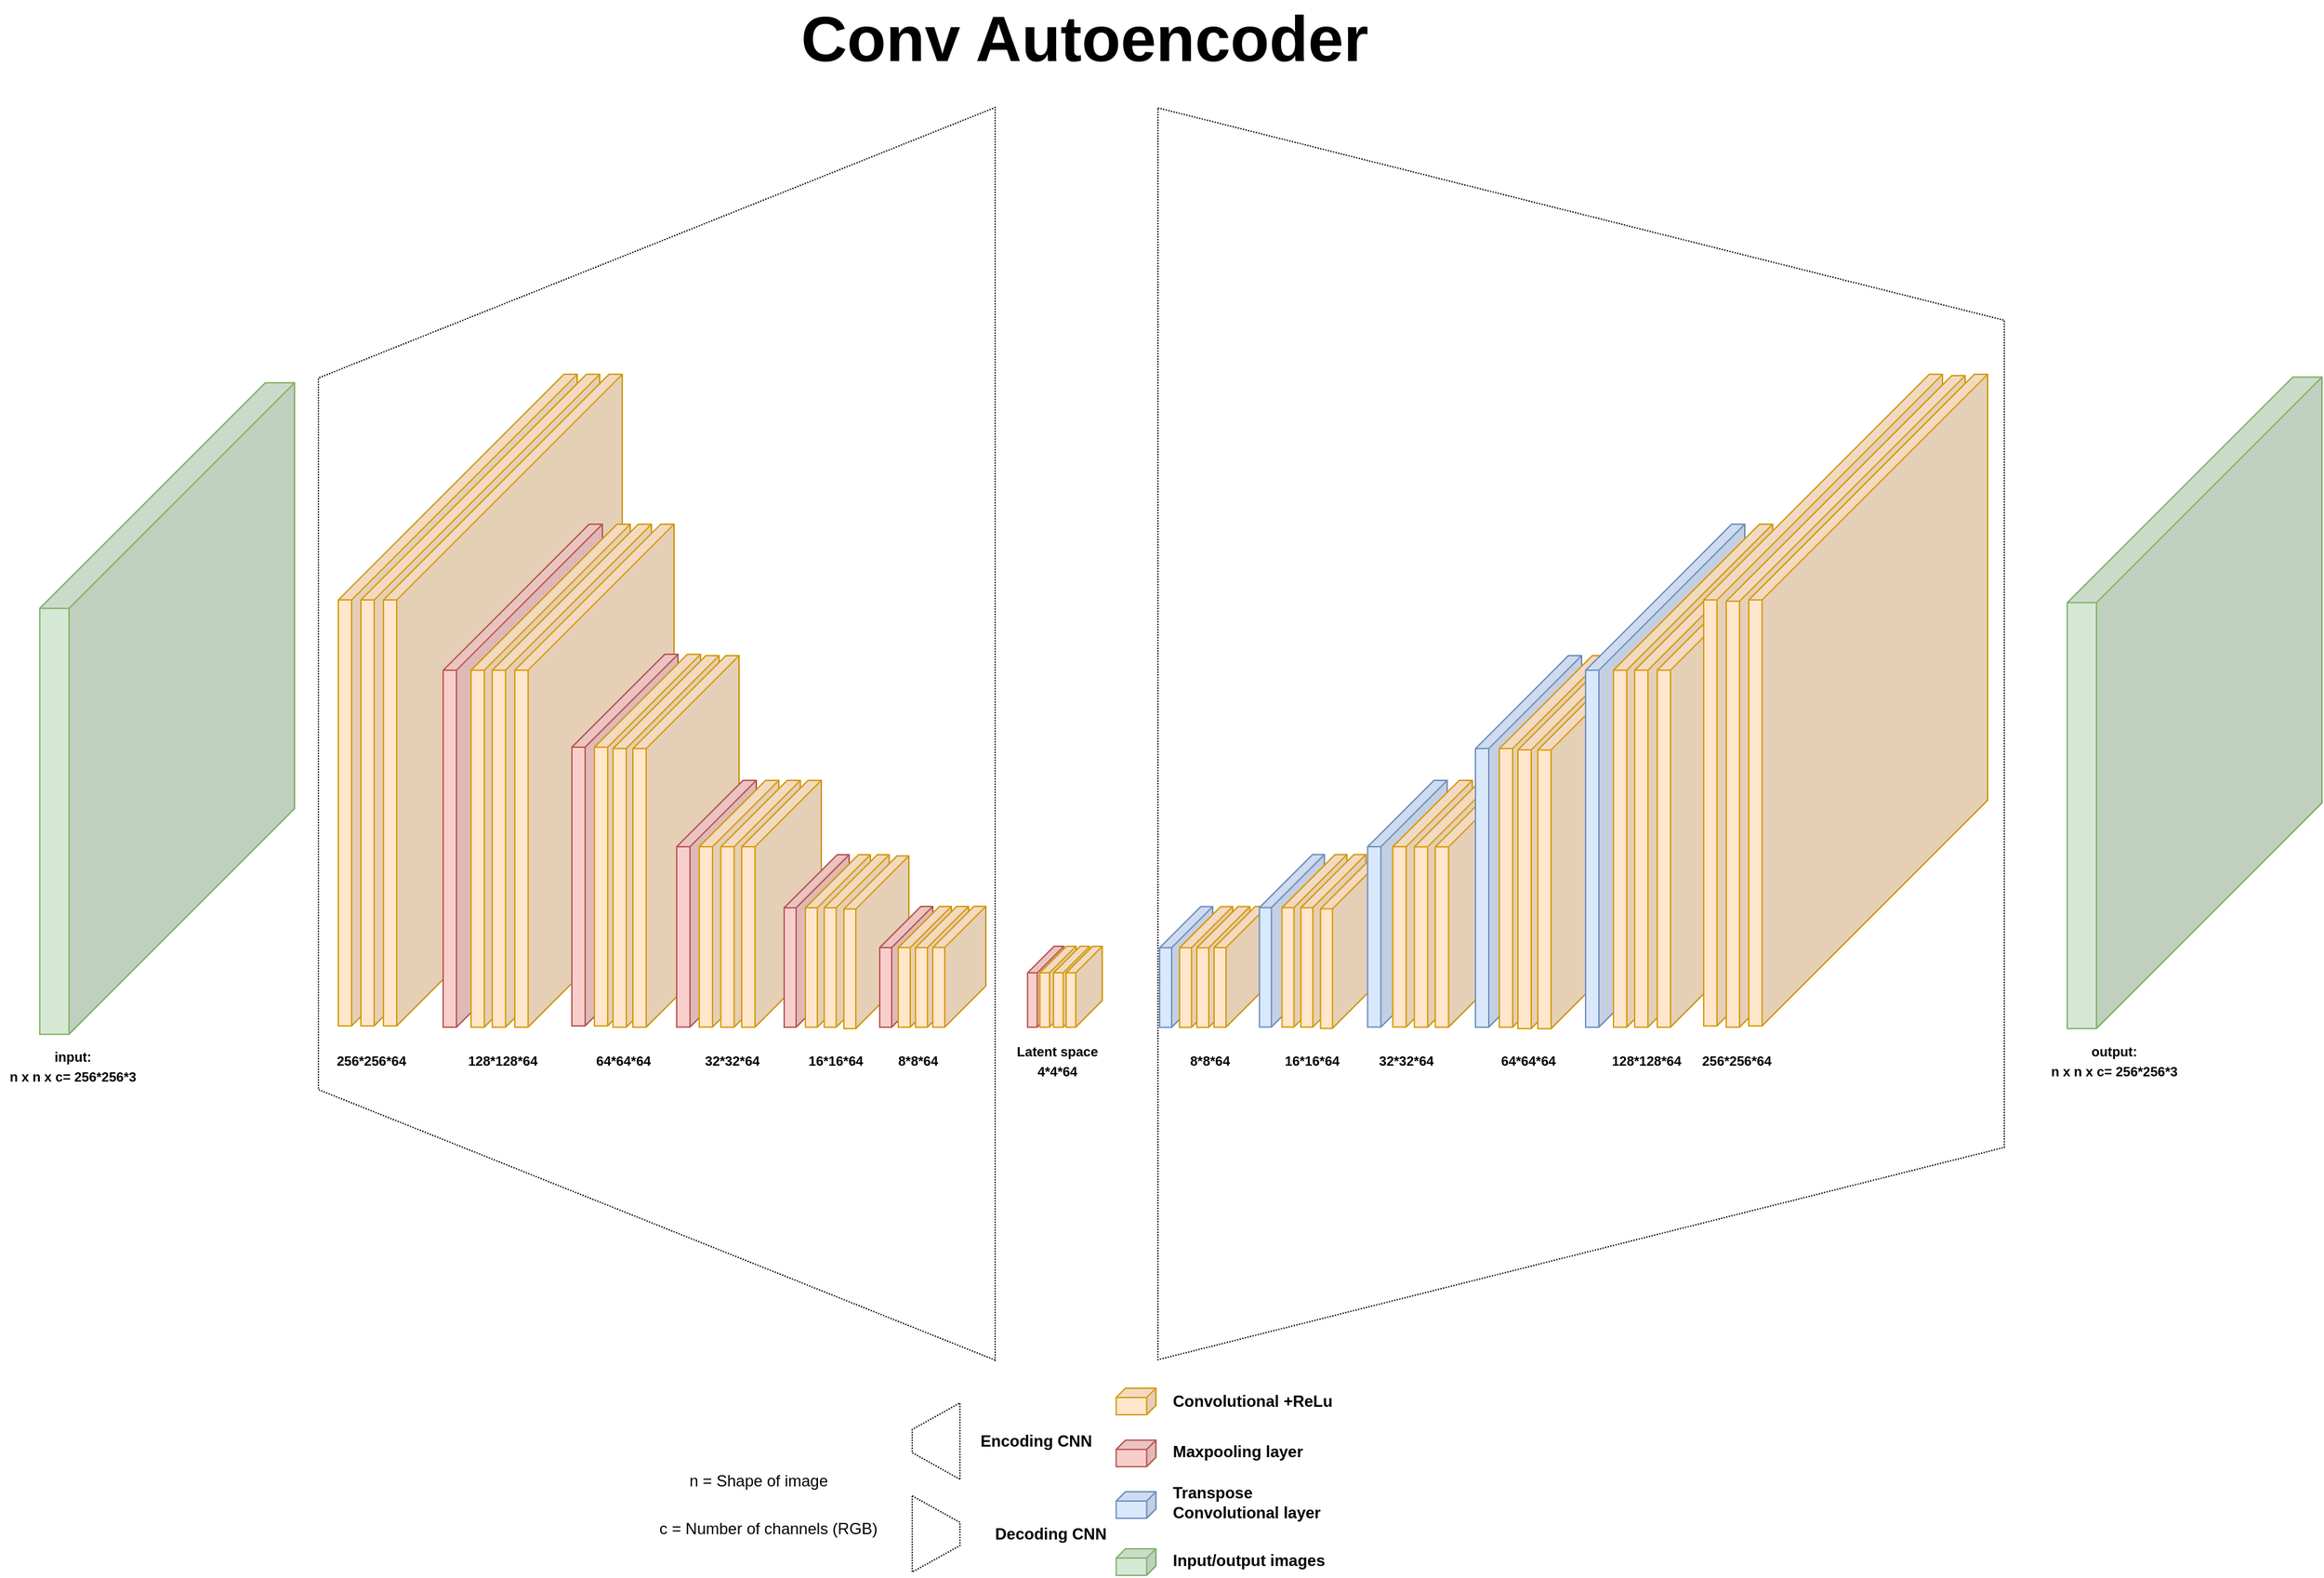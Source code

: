 <mxfile version="16.6.5" type="device"><diagram id="QJjx0-fPxzvcmYibJWj1" name="Page-1"><mxGraphModel dx="4047" dy="1532" grid="1" gridSize="10" guides="1" tooltips="1" connect="1" arrows="1" fold="1" page="1" pageScale="1" pageWidth="827" pageHeight="583" math="0" shadow="0"><root><mxCell id="0"/><mxCell id="1" parent="0"/><mxCell id="IV7AvGuDWVcMQt2hfuZ_-40" value="" style="shape=cube;whiteSpace=wrap;html=1;boundedLbl=1;backgroundOutline=1;darkOpacity=0.05;darkOpacity2=0.1;size=170;direction=east;flipH=1;fillColor=#d5e8d4;strokeColor=#82b366;" vertex="1" parent="1"><mxGeometry x="-330" y="-125.61" width="192" height="490.94" as="geometry"/></mxCell><mxCell id="IV7AvGuDWVcMQt2hfuZ_-39" value="" style="shape=cube;whiteSpace=wrap;html=1;boundedLbl=1;backgroundOutline=1;darkOpacity=0.05;darkOpacity2=0.1;size=170;direction=east;flipH=1;fillColor=#ffe6cc;strokeColor=#d79b00;" vertex="1" parent="1"><mxGeometry x="-105" y="-131.94" width="180" height="490.94" as="geometry"/></mxCell><mxCell id="IV7AvGuDWVcMQt2hfuZ_-38" value="" style="shape=cube;whiteSpace=wrap;html=1;boundedLbl=1;backgroundOutline=1;darkOpacity=0.05;darkOpacity2=0.1;size=170;direction=east;flipH=1;fillColor=#ffe6cc;strokeColor=#d79b00;" vertex="1" parent="1"><mxGeometry x="-88" y="-131.94" width="180" height="490.94" as="geometry"/></mxCell><mxCell id="IV7AvGuDWVcMQt2hfuZ_-37" value="" style="shape=cube;whiteSpace=wrap;html=1;boundedLbl=1;backgroundOutline=1;darkOpacity=0.05;darkOpacity2=0.1;size=170;direction=east;flipH=1;fillColor=#ffe6cc;strokeColor=#d79b00;" vertex="1" parent="1"><mxGeometry x="-71" y="-131.94" width="180" height="490.94" as="geometry"/></mxCell><mxCell id="IV7AvGuDWVcMQt2hfuZ_-35" value="" style="shape=cube;whiteSpace=wrap;html=1;boundedLbl=1;backgroundOutline=1;darkOpacity=0.05;darkOpacity2=0.1;size=110;direction=east;flipH=1;fillColor=#f8cecc;strokeColor=#b85450;" vertex="1" parent="1"><mxGeometry x="-26" y="-18.96" width="120" height="379" as="geometry"/></mxCell><mxCell id="IV7AvGuDWVcMQt2hfuZ_-36" value="" style="shape=cube;whiteSpace=wrap;html=1;boundedLbl=1;backgroundOutline=1;darkOpacity=0.05;darkOpacity2=0.1;size=110;direction=east;flipH=1;fillColor=#ffe6cc;strokeColor=#d79b00;" vertex="1" parent="1"><mxGeometry x="-5" y="-19" width="120" height="379" as="geometry"/></mxCell><mxCell id="IV7AvGuDWVcMQt2hfuZ_-34" value="" style="shape=cube;whiteSpace=wrap;html=1;boundedLbl=1;backgroundOutline=1;darkOpacity=0.05;darkOpacity2=0.1;size=110;direction=east;flipH=1;fillColor=#ffe6cc;strokeColor=#d79b00;" vertex="1" parent="1"><mxGeometry x="11" y="-19" width="120" height="379" as="geometry"/></mxCell><mxCell id="IV7AvGuDWVcMQt2hfuZ_-33" value="" style="shape=cube;whiteSpace=wrap;html=1;boundedLbl=1;backgroundOutline=1;darkOpacity=0.05;darkOpacity2=0.1;size=110;direction=east;flipH=1;fillColor=#ffe6cc;strokeColor=#d79b00;" vertex="1" parent="1"><mxGeometry x="28" y="-19.06" width="120" height="379" as="geometry"/></mxCell><mxCell id="4f-DMQIj-ya-iA7LCkDa-23" value="" style="shape=cube;whiteSpace=wrap;html=1;boundedLbl=1;backgroundOutline=1;darkOpacity=0.05;darkOpacity2=0.1;size=7;direction=east;flipH=1;fillColor=#f8cecc;strokeColor=#b85450;" parent="1" vertex="1"><mxGeometry x="481.21" y="671.1" width="30" height="20" as="geometry"/></mxCell><mxCell id="4f-DMQIj-ya-iA7LCkDa-24" value="" style="shape=cube;whiteSpace=wrap;html=1;boundedLbl=1;backgroundOutline=1;darkOpacity=0.05;darkOpacity2=0.1;size=7;direction=east;flipH=1;fillColor=#d5e8d4;strokeColor=#82b366;" parent="1" vertex="1"><mxGeometry x="481.21" y="752.94" width="30" height="20" as="geometry"/></mxCell><mxCell id="4f-DMQIj-ya-iA7LCkDa-39" value="&lt;font style=&quot;font-size: 10px&quot;&gt;&lt;b&gt;input: &lt;br&gt;n x n x c= 256*256*3&lt;/b&gt;&lt;/font&gt;" style="text;html=1;strokeColor=none;fillColor=none;align=center;verticalAlign=middle;whiteSpace=wrap;rounded=0;" parent="1" vertex="1"><mxGeometry x="-360" y="374.39" width="110" height="29.06" as="geometry"/></mxCell><mxCell id="4f-DMQIj-ya-iA7LCkDa-50" value="Maxpooling layer" style="text;html=1;strokeColor=none;fillColor=none;align=left;verticalAlign=middle;whiteSpace=wrap;rounded=0;fontStyle=1" parent="1" vertex="1"><mxGeometry x="522.21" y="668.16" width="138" height="23.88" as="geometry"/></mxCell><mxCell id="4f-DMQIj-ya-iA7LCkDa-51" value="Input/output images" style="text;html=1;strokeColor=none;fillColor=none;align=left;verticalAlign=middle;whiteSpace=wrap;rounded=0;fontStyle=1" parent="1" vertex="1"><mxGeometry x="522.21" y="750" width="138" height="23.88" as="geometry"/></mxCell><mxCell id="4f-DMQIj-ya-iA7LCkDa-52" value="Convolutional +ReLu" style="text;html=1;strokeColor=none;fillColor=none;align=left;verticalAlign=middle;whiteSpace=wrap;rounded=0;fontStyle=1" parent="1" vertex="1"><mxGeometry x="522.21" y="630.0" width="138" height="23.88" as="geometry"/></mxCell><mxCell id="q16qMvtAuAjUv3j_tnUs-6" value="" style="shape=cube;whiteSpace=wrap;html=1;boundedLbl=1;backgroundOutline=1;darkOpacity=0.05;darkOpacity2=0.1;size=7;direction=east;flipH=1;fillColor=#ffe6cc;strokeColor=#d79b00;" parent="1" vertex="1"><mxGeometry x="481.21" y="631.94" width="30" height="20" as="geometry"/></mxCell><mxCell id="q16qMvtAuAjUv3j_tnUs-7" value="" style="shape=cube;whiteSpace=wrap;html=1;boundedLbl=1;backgroundOutline=1;darkOpacity=0.05;darkOpacity2=0.1;size=7;direction=east;flipH=1;fillColor=#dae8fc;strokeColor=#6c8ebf;" parent="1" vertex="1"><mxGeometry x="481.21" y="710" width="30" height="20" as="geometry"/></mxCell><mxCell id="q16qMvtAuAjUv3j_tnUs-8" value="Transpose Convolutional layer" style="text;html=1;strokeColor=none;fillColor=none;align=left;verticalAlign=middle;whiteSpace=wrap;rounded=0;fontStyle=1" parent="1" vertex="1"><mxGeometry x="522.21" y="706.12" width="138" height="23.88" as="geometry"/></mxCell><mxCell id="q16qMvtAuAjUv3j_tnUs-14" value="&lt;b&gt;Encoding CNN&lt;/b&gt;" style="text;html=1;strokeColor=none;fillColor=none;align=center;verticalAlign=middle;whiteSpace=wrap;rounded=0;dashed=1;dashPattern=1 1;" parent="1" vertex="1"><mxGeometry x="363.21" y="661.84" width="116" height="20" as="geometry"/></mxCell><mxCell id="q16qMvtAuAjUv3j_tnUs-15" value="&lt;b&gt;Decoding CNN&lt;/b&gt;" style="text;html=1;strokeColor=none;fillColor=none;align=center;verticalAlign=middle;whiteSpace=wrap;rounded=0;dashed=1;dashPattern=1 1;" parent="1" vertex="1"><mxGeometry x="374.21" y="731.84" width="116" height="20" as="geometry"/></mxCell><mxCell id="q16qMvtAuAjUv3j_tnUs-16" value="" style="shape=trapezoid;perimeter=trapezoidPerimeter;whiteSpace=wrap;html=1;fixedSize=1;dashed=1;dashPattern=1 1;fillColor=none;rotation=-90;" parent="1" vertex="1"><mxGeometry x="316.74" y="653.88" width="57.47" height="35.92" as="geometry"/></mxCell><mxCell id="q16qMvtAuAjUv3j_tnUs-19" value="" style="shape=trapezoid;perimeter=trapezoidPerimeter;whiteSpace=wrap;html=1;fixedSize=1;dashed=1;dashPattern=1 1;fillColor=none;rotation=-90;direction=west;" parent="1" vertex="1"><mxGeometry x="316.74" y="723.88" width="57.47" height="35.92" as="geometry"/></mxCell><mxCell id="q16qMvtAuAjUv3j_tnUs-25" value="n = Shape of image&amp;nbsp;" style="text;html=1;strokeColor=none;fillColor=none;align=center;verticalAlign=middle;whiteSpace=wrap;rounded=0;dashed=1;dashPattern=1 1;" parent="1" vertex="1"><mxGeometry x="135.17" y="692.04" width="156.51" height="20" as="geometry"/></mxCell><mxCell id="q16qMvtAuAjUv3j_tnUs-27" value="c = Number of channels (RGB)" style="text;html=1;strokeColor=none;fillColor=none;align=left;verticalAlign=middle;whiteSpace=wrap;rounded=0;dashed=1;dashPattern=1 1;" parent="1" vertex="1"><mxGeometry x="135.17" y="728.06" width="211" height="20" as="geometry"/></mxCell><mxCell id="IV7AvGuDWVcMQt2hfuZ_-1" value="" style="shape=cube;whiteSpace=wrap;html=1;boundedLbl=1;backgroundOutline=1;darkOpacity=0.05;darkOpacity2=0.1;size=70;direction=east;flipH=1;fillColor=#f8cecc;strokeColor=#b85450;" vertex="1" parent="1"><mxGeometry x="71" y="79" width="80" height="280" as="geometry"/></mxCell><mxCell id="IV7AvGuDWVcMQt2hfuZ_-9" value="" style="shape=cube;whiteSpace=wrap;html=1;boundedLbl=1;backgroundOutline=1;darkOpacity=0.05;darkOpacity2=0.1;size=70;direction=east;flipH=1;fillColor=#ffe6cc;strokeColor=#d79b00;" vertex="1" parent="1"><mxGeometry x="88" y="79" width="80" height="280" as="geometry"/></mxCell><mxCell id="IV7AvGuDWVcMQt2hfuZ_-10" value="" style="shape=cube;whiteSpace=wrap;html=1;boundedLbl=1;backgroundOutline=1;darkOpacity=0.05;darkOpacity2=0.1;size=70;direction=east;flipH=1;fillColor=#ffe6cc;strokeColor=#d79b00;" vertex="1" parent="1"><mxGeometry x="102" y="80" width="80" height="280" as="geometry"/></mxCell><mxCell id="IV7AvGuDWVcMQt2hfuZ_-11" value="" style="shape=cube;whiteSpace=wrap;html=1;boundedLbl=1;backgroundOutline=1;darkOpacity=0.05;darkOpacity2=0.1;size=70;direction=east;flipH=1;fillColor=#ffe6cc;strokeColor=#d79b00;" vertex="1" parent="1"><mxGeometry x="117" y="80.04" width="80" height="280" as="geometry"/></mxCell><mxCell id="IV7AvGuDWVcMQt2hfuZ_-12" value="" style="shape=cube;whiteSpace=wrap;html=1;boundedLbl=1;backgroundOutline=1;darkOpacity=0.05;darkOpacity2=0.1;size=50;direction=east;flipH=1;fillColor=#f8cecc;strokeColor=#b85450;" vertex="1" parent="1"><mxGeometry x="150" y="173.96" width="60.01" height="185.92" as="geometry"/></mxCell><mxCell id="IV7AvGuDWVcMQt2hfuZ_-5" value="" style="shape=cube;whiteSpace=wrap;html=1;boundedLbl=1;backgroundOutline=1;darkOpacity=0.05;darkOpacity2=0.1;size=50;direction=east;flipH=1;fillColor=#ffe6cc;strokeColor=#d79b00;" vertex="1" parent="1"><mxGeometry x="167" y="173.96" width="60.01" height="185.92" as="geometry"/></mxCell><mxCell id="IV7AvGuDWVcMQt2hfuZ_-6" value="" style="shape=cube;whiteSpace=wrap;html=1;boundedLbl=1;backgroundOutline=1;darkOpacity=0.05;darkOpacity2=0.1;size=50;direction=east;flipH=1;fillColor=#ffe6cc;strokeColor=#d79b00;" vertex="1" parent="1"><mxGeometry x="183.25" y="174.04" width="60.01" height="185.92" as="geometry"/></mxCell><mxCell id="IV7AvGuDWVcMQt2hfuZ_-7" value="" style="shape=cube;whiteSpace=wrap;html=1;boundedLbl=1;backgroundOutline=1;darkOpacity=0.05;darkOpacity2=0.1;size=50;direction=east;flipH=1;fillColor=#ffe6cc;strokeColor=#d79b00;" vertex="1" parent="1"><mxGeometry x="199" y="174.04" width="60.01" height="185.92" as="geometry"/></mxCell><mxCell id="IV7AvGuDWVcMQt2hfuZ_-14" value="" style="shape=cube;whiteSpace=wrap;html=1;boundedLbl=1;backgroundOutline=1;darkOpacity=0.05;darkOpacity2=0.1;size=40;direction=east;flipH=1;fillColor=#f8cecc;strokeColor=#b85450;" vertex="1" parent="1"><mxGeometry x="231" y="230" width="49" height="130.04" as="geometry"/></mxCell><mxCell id="IV7AvGuDWVcMQt2hfuZ_-15" value="" style="shape=cube;whiteSpace=wrap;html=1;boundedLbl=1;backgroundOutline=1;darkOpacity=0.05;darkOpacity2=0.1;size=40;direction=east;flipH=1;fillColor=#ffe6cc;strokeColor=#d79b00;" vertex="1" parent="1"><mxGeometry x="247" y="230" width="49" height="130.04" as="geometry"/></mxCell><mxCell id="IV7AvGuDWVcMQt2hfuZ_-17" value="" style="shape=cube;whiteSpace=wrap;html=1;boundedLbl=1;backgroundOutline=1;darkOpacity=0.05;darkOpacity2=0.1;size=40;direction=east;flipH=1;fillColor=#ffe6cc;strokeColor=#d79b00;" vertex="1" parent="1"><mxGeometry x="261.21" y="230" width="49" height="130.04" as="geometry"/></mxCell><mxCell id="IV7AvGuDWVcMQt2hfuZ_-18" value="" style="shape=cube;whiteSpace=wrap;html=1;boundedLbl=1;backgroundOutline=1;darkOpacity=0.05;darkOpacity2=0.1;size=40;direction=east;flipH=1;fillColor=#ffe6cc;strokeColor=#d79b00;" vertex="1" parent="1"><mxGeometry x="276.01" y="230.9" width="49" height="130.04" as="geometry"/></mxCell><mxCell id="IV7AvGuDWVcMQt2hfuZ_-19" value="" style="shape=cube;whiteSpace=wrap;html=1;boundedLbl=1;backgroundOutline=1;darkOpacity=0.05;darkOpacity2=0.1;size=31;direction=east;flipH=1;fillColor=#f8cecc;strokeColor=#b85450;" vertex="1" parent="1"><mxGeometry x="303" y="269" width="40" height="91.04" as="geometry"/></mxCell><mxCell id="IV7AvGuDWVcMQt2hfuZ_-20" value="&lt;font style=&quot;font-size: 10px&quot;&gt;&lt;b&gt;256*256*64&lt;/b&gt;&lt;/font&gt;" style="text;html=1;strokeColor=none;fillColor=none;align=center;verticalAlign=middle;whiteSpace=wrap;rounded=0;" vertex="1" parent="1"><mxGeometry x="-120" y="370" width="80" height="29.06" as="geometry"/></mxCell><mxCell id="IV7AvGuDWVcMQt2hfuZ_-21" value="&lt;font style=&quot;font-size: 10px&quot;&gt;&lt;b&gt;128*128*64&lt;/b&gt;&lt;/font&gt;" style="text;html=1;strokeColor=none;fillColor=none;align=center;verticalAlign=middle;whiteSpace=wrap;rounded=0;" vertex="1" parent="1"><mxGeometry x="-21" y="370" width="80" height="29.06" as="geometry"/></mxCell><mxCell id="IV7AvGuDWVcMQt2hfuZ_-22" value="&lt;font style=&quot;font-size: 10px&quot;&gt;&lt;b&gt;64*64*64&lt;/b&gt;&lt;/font&gt;" style="text;html=1;strokeColor=none;fillColor=none;align=center;verticalAlign=middle;whiteSpace=wrap;rounded=0;" vertex="1" parent="1"><mxGeometry x="70.0" y="370.1" width="80" height="29.06" as="geometry"/></mxCell><mxCell id="IV7AvGuDWVcMQt2hfuZ_-23" value="" style="shape=cube;whiteSpace=wrap;html=1;boundedLbl=1;backgroundOutline=1;darkOpacity=0.05;darkOpacity2=0.1;size=31;direction=east;flipH=1;fillColor=#ffe6cc;strokeColor=#d79b00;" vertex="1" parent="1"><mxGeometry x="317" y="269" width="40" height="91.04" as="geometry"/></mxCell><mxCell id="IV7AvGuDWVcMQt2hfuZ_-24" value="" style="shape=cube;whiteSpace=wrap;html=1;boundedLbl=1;backgroundOutline=1;darkOpacity=0.05;darkOpacity2=0.1;size=31;direction=east;flipH=1;fillColor=#ffe6cc;strokeColor=#d79b00;" vertex="1" parent="1"><mxGeometry x="330" y="269" width="40" height="91.04" as="geometry"/></mxCell><mxCell id="IV7AvGuDWVcMQt2hfuZ_-25" value="" style="shape=cube;whiteSpace=wrap;html=1;boundedLbl=1;backgroundOutline=1;darkOpacity=0.05;darkOpacity2=0.1;size=31;direction=east;flipH=1;fillColor=#ffe6cc;strokeColor=#d79b00;" vertex="1" parent="1"><mxGeometry x="343" y="268.9" width="40" height="91.04" as="geometry"/></mxCell><mxCell id="IV7AvGuDWVcMQt2hfuZ_-26" value="&lt;font style=&quot;font-size: 10px&quot;&gt;&lt;b&gt;32*32*64&lt;/b&gt;&lt;/font&gt;" style="text;html=1;strokeColor=none;fillColor=none;align=center;verticalAlign=middle;whiteSpace=wrap;rounded=0;" vertex="1" parent="1"><mxGeometry x="152.01" y="370" width="80" height="29.06" as="geometry"/></mxCell><mxCell id="IV7AvGuDWVcMQt2hfuZ_-27" value="" style="shape=cube;whiteSpace=wrap;html=1;boundedLbl=1;backgroundOutline=1;darkOpacity=0.05;darkOpacity2=0.1;size=20;direction=east;flipH=1;fillColor=#f8cecc;strokeColor=#b85450;" vertex="1" parent="1"><mxGeometry x="414.42" y="299.06" width="27.29" height="60.94" as="geometry"/></mxCell><mxCell id="IV7AvGuDWVcMQt2hfuZ_-28" value="" style="shape=cube;whiteSpace=wrap;html=1;boundedLbl=1;backgroundOutline=1;darkOpacity=0.05;darkOpacity2=0.1;size=20;direction=east;flipH=1;fillColor=#ffe6cc;strokeColor=#d79b00;" vertex="1" parent="1"><mxGeometry x="423.71" y="299" width="27.29" height="60.94" as="geometry"/></mxCell><mxCell id="IV7AvGuDWVcMQt2hfuZ_-29" value="" style="shape=cube;whiteSpace=wrap;html=1;boundedLbl=1;backgroundOutline=1;darkOpacity=0.05;darkOpacity2=0.1;size=20;direction=east;flipH=1;fillColor=#ffe6cc;strokeColor=#d79b00;" vertex="1" parent="1"><mxGeometry x="434" y="299" width="27.29" height="60.94" as="geometry"/></mxCell><mxCell id="IV7AvGuDWVcMQt2hfuZ_-30" value="" style="shape=cube;whiteSpace=wrap;html=1;boundedLbl=1;backgroundOutline=1;darkOpacity=0.05;darkOpacity2=0.1;size=20;direction=east;flipH=1;fillColor=#ffe6cc;strokeColor=#d79b00;" vertex="1" parent="1"><mxGeometry x="443.47" y="299" width="27.29" height="60.94" as="geometry"/></mxCell><mxCell id="IV7AvGuDWVcMQt2hfuZ_-31" value="&lt;font style=&quot;font-size: 10px&quot;&gt;&lt;b&gt;16*16*64&lt;/b&gt;&lt;/font&gt;" style="text;html=1;strokeColor=none;fillColor=none;align=center;verticalAlign=middle;whiteSpace=wrap;rounded=0;" vertex="1" parent="1"><mxGeometry x="229.5" y="370" width="80" height="29.06" as="geometry"/></mxCell><mxCell id="IV7AvGuDWVcMQt2hfuZ_-41" value="&lt;font style=&quot;font-size: 10px&quot;&gt;&lt;b&gt;8*8*64&lt;/b&gt;&lt;/font&gt;" style="text;html=1;strokeColor=none;fillColor=none;align=center;verticalAlign=middle;whiteSpace=wrap;rounded=0;" vertex="1" parent="1"><mxGeometry x="292" y="370.1" width="80" height="29.06" as="geometry"/></mxCell><mxCell id="IV7AvGuDWVcMQt2hfuZ_-42" value="&lt;font style=&quot;font-size: 10px&quot;&gt;&lt;b&gt;Latent space&lt;br&gt;4*4*64&lt;/b&gt;&lt;/font&gt;" style="text;html=1;strokeColor=none;fillColor=none;align=center;verticalAlign=middle;whiteSpace=wrap;rounded=0;" vertex="1" parent="1"><mxGeometry x="397.35" y="370" width="80" height="29.06" as="geometry"/></mxCell><mxCell id="IV7AvGuDWVcMQt2hfuZ_-51" value="&lt;font style=&quot;font-size: 10px&quot;&gt;&lt;b&gt;output:&lt;br&gt;n x n x c= 256*256*3&lt;/b&gt;&lt;/font&gt;" style="text;html=1;strokeColor=none;fillColor=none;align=center;verticalAlign=middle;whiteSpace=wrap;rounded=0;direction=east;" vertex="1" parent="1"><mxGeometry x="1177" y="370.1" width="113" height="29.06" as="geometry"/></mxCell><mxCell id="IV7AvGuDWVcMQt2hfuZ_-79" value="" style="shape=cube;whiteSpace=wrap;html=1;boundedLbl=1;backgroundOutline=1;darkOpacity=0.05;darkOpacity2=0.1;size=31;direction=east;flipH=1;fillColor=#dae8fc;strokeColor=#6c8ebf;" vertex="1" parent="1"><mxGeometry x="513.99" y="269.1" width="40" height="91.04" as="geometry"/></mxCell><mxCell id="IV7AvGuDWVcMQt2hfuZ_-80" value="" style="shape=cube;whiteSpace=wrap;html=1;boundedLbl=1;backgroundOutline=1;darkOpacity=0.05;darkOpacity2=0.1;size=31;direction=east;flipH=1;fillColor=#ffe6cc;strokeColor=#d79b00;" vertex="1" parent="1"><mxGeometry x="528.99" y="269.1" width="40" height="91.04" as="geometry"/></mxCell><mxCell id="IV7AvGuDWVcMQt2hfuZ_-81" value="" style="shape=cube;whiteSpace=wrap;html=1;boundedLbl=1;backgroundOutline=1;darkOpacity=0.05;darkOpacity2=0.1;size=31;direction=east;flipH=1;fillColor=#ffe6cc;strokeColor=#d79b00;" vertex="1" parent="1"><mxGeometry x="541.99" y="269.1" width="40" height="91.04" as="geometry"/></mxCell><mxCell id="IV7AvGuDWVcMQt2hfuZ_-82" value="" style="shape=cube;whiteSpace=wrap;html=1;boundedLbl=1;backgroundOutline=1;darkOpacity=0.05;darkOpacity2=0.1;size=31;direction=east;flipH=1;fillColor=#ffe6cc;strokeColor=#d79b00;" vertex="1" parent="1"><mxGeometry x="554.99" y="269" width="40" height="91.04" as="geometry"/></mxCell><mxCell id="IV7AvGuDWVcMQt2hfuZ_-83" value="&lt;font style=&quot;font-size: 10px&quot;&gt;&lt;b&gt;8*8*64&lt;/b&gt;&lt;/font&gt;" style="text;html=1;strokeColor=none;fillColor=none;align=center;verticalAlign=middle;whiteSpace=wrap;rounded=0;direction=east;" vertex="1" parent="1"><mxGeometry x="511.71" y="370.0" width="80" height="29.06" as="geometry"/></mxCell><mxCell id="IV7AvGuDWVcMQt2hfuZ_-60" value="" style="shape=cube;whiteSpace=wrap;html=1;boundedLbl=1;backgroundOutline=1;darkOpacity=0.05;darkOpacity2=0.1;size=40;direction=east;flipH=1;fillColor=#dae8fc;strokeColor=#6c8ebf;" vertex="1" parent="1"><mxGeometry x="589.21" y="229.89" width="49" height="130.04" as="geometry"/></mxCell><mxCell id="IV7AvGuDWVcMQt2hfuZ_-61" value="" style="shape=cube;whiteSpace=wrap;html=1;boundedLbl=1;backgroundOutline=1;darkOpacity=0.05;darkOpacity2=0.1;size=40;direction=east;flipH=1;fillColor=#ffe6cc;strokeColor=#d79b00;" vertex="1" parent="1"><mxGeometry x="606.21" y="229.89" width="49" height="130.04" as="geometry"/></mxCell><mxCell id="IV7AvGuDWVcMQt2hfuZ_-62" value="" style="shape=cube;whiteSpace=wrap;html=1;boundedLbl=1;backgroundOutline=1;darkOpacity=0.05;darkOpacity2=0.1;size=40;direction=east;flipH=1;fillColor=#ffe6cc;strokeColor=#d79b00;" vertex="1" parent="1"><mxGeometry x="620.42" y="229.89" width="49" height="130.04" as="geometry"/></mxCell><mxCell id="IV7AvGuDWVcMQt2hfuZ_-63" value="" style="shape=cube;whiteSpace=wrap;html=1;boundedLbl=1;backgroundOutline=1;darkOpacity=0.05;darkOpacity2=0.1;size=40;direction=east;flipH=1;fillColor=#ffe6cc;strokeColor=#d79b00;" vertex="1" parent="1"><mxGeometry x="635.22" y="230.79" width="49" height="130.04" as="geometry"/></mxCell><mxCell id="IV7AvGuDWVcMQt2hfuZ_-76" value="&lt;font style=&quot;font-size: 10px&quot;&gt;&lt;b&gt;16*16*64&lt;/b&gt;&lt;/font&gt;" style="text;html=1;strokeColor=none;fillColor=none;align=center;verticalAlign=middle;whiteSpace=wrap;rounded=0;direction=east;" vertex="1" parent="1"><mxGeometry x="589.21" y="370.0" width="80" height="29.06" as="geometry"/></mxCell><mxCell id="IV7AvGuDWVcMQt2hfuZ_-56" value="" style="shape=cube;whiteSpace=wrap;html=1;boundedLbl=1;backgroundOutline=1;darkOpacity=0.05;darkOpacity2=0.1;size=50;direction=east;flipH=1;fillColor=#dae8fc;strokeColor=#6c8ebf;" vertex="1" parent="1"><mxGeometry x="670.71" y="174" width="60.01" height="185.92" as="geometry"/></mxCell><mxCell id="IV7AvGuDWVcMQt2hfuZ_-57" value="" style="shape=cube;whiteSpace=wrap;html=1;boundedLbl=1;backgroundOutline=1;darkOpacity=0.05;darkOpacity2=0.1;size=50;direction=east;flipH=1;fillColor=#ffe6cc;strokeColor=#d79b00;" vertex="1" parent="1"><mxGeometry x="689.71" y="174" width="60.01" height="185.92" as="geometry"/></mxCell><mxCell id="IV7AvGuDWVcMQt2hfuZ_-58" value="" style="shape=cube;whiteSpace=wrap;html=1;boundedLbl=1;backgroundOutline=1;darkOpacity=0.05;darkOpacity2=0.1;size=50;direction=east;flipH=1;fillColor=#ffe6cc;strokeColor=#d79b00;" vertex="1" parent="1"><mxGeometry x="705.96" y="174.08" width="60.01" height="185.92" as="geometry"/></mxCell><mxCell id="IV7AvGuDWVcMQt2hfuZ_-59" value="" style="shape=cube;whiteSpace=wrap;html=1;boundedLbl=1;backgroundOutline=1;darkOpacity=0.05;darkOpacity2=0.1;size=50;direction=east;flipH=1;fillColor=#ffe6cc;strokeColor=#d79b00;" vertex="1" parent="1"><mxGeometry x="721.71" y="174.08" width="60.01" height="185.92" as="geometry"/></mxCell><mxCell id="IV7AvGuDWVcMQt2hfuZ_-71" value="&lt;font style=&quot;font-size: 10px&quot;&gt;&lt;b&gt;32*32*64&lt;/b&gt;&lt;/font&gt;" style="text;html=1;strokeColor=none;fillColor=none;align=center;verticalAlign=middle;whiteSpace=wrap;rounded=0;direction=east;" vertex="1" parent="1"><mxGeometry x="660.21" y="370.04" width="80" height="29.06" as="geometry"/></mxCell><mxCell id="IV7AvGuDWVcMQt2hfuZ_-52" value="" style="shape=cube;whiteSpace=wrap;html=1;boundedLbl=1;backgroundOutline=1;darkOpacity=0.05;darkOpacity2=0.1;size=70;direction=east;flipH=1;fillColor=#dae8fc;strokeColor=#6c8ebf;" vertex="1" parent="1"><mxGeometry x="752" y="80.04" width="80" height="280" as="geometry"/></mxCell><mxCell id="IV7AvGuDWVcMQt2hfuZ_-53" value="" style="shape=cube;whiteSpace=wrap;html=1;boundedLbl=1;backgroundOutline=1;darkOpacity=0.05;darkOpacity2=0.1;size=70;direction=east;flipH=1;fillColor=#ffe6cc;strokeColor=#d79b00;" vertex="1" parent="1"><mxGeometry x="770" y="80.04" width="80" height="280" as="geometry"/></mxCell><mxCell id="IV7AvGuDWVcMQt2hfuZ_-54" value="" style="shape=cube;whiteSpace=wrap;html=1;boundedLbl=1;backgroundOutline=1;darkOpacity=0.05;darkOpacity2=0.1;size=70;direction=east;flipH=1;fillColor=#ffe6cc;strokeColor=#d79b00;" vertex="1" parent="1"><mxGeometry x="784" y="81.04" width="80" height="280" as="geometry"/></mxCell><mxCell id="IV7AvGuDWVcMQt2hfuZ_-55" value="" style="shape=cube;whiteSpace=wrap;html=1;boundedLbl=1;backgroundOutline=1;darkOpacity=0.05;darkOpacity2=0.1;size=70;direction=east;flipH=1;fillColor=#ffe6cc;strokeColor=#d79b00;" vertex="1" parent="1"><mxGeometry x="799" y="81.08" width="80" height="280" as="geometry"/></mxCell><mxCell id="IV7AvGuDWVcMQt2hfuZ_-67" value="&lt;font style=&quot;font-size: 10px&quot;&gt;&lt;b&gt;64*64*64&lt;/b&gt;&lt;/font&gt;" style="text;html=1;strokeColor=none;fillColor=none;align=center;verticalAlign=middle;whiteSpace=wrap;rounded=0;direction=east;" vertex="1" parent="1"><mxGeometry x="752" y="370.0" width="80" height="29.06" as="geometry"/></mxCell><mxCell id="IV7AvGuDWVcMQt2hfuZ_-47" value="" style="shape=cube;whiteSpace=wrap;html=1;boundedLbl=1;backgroundOutline=1;darkOpacity=0.05;darkOpacity2=0.1;size=110;direction=east;flipH=1;fillColor=#dae8fc;strokeColor=#6c8ebf;" vertex="1" parent="1"><mxGeometry x="835" y="-18.96" width="120" height="379" as="geometry"/></mxCell><mxCell id="IV7AvGuDWVcMQt2hfuZ_-48" value="" style="shape=cube;whiteSpace=wrap;html=1;boundedLbl=1;backgroundOutline=1;darkOpacity=0.05;darkOpacity2=0.1;size=110;direction=east;flipH=1;fillColor=#ffe6cc;strokeColor=#d79b00;" vertex="1" parent="1"><mxGeometry x="856" y="-19" width="120" height="379" as="geometry"/></mxCell><mxCell id="IV7AvGuDWVcMQt2hfuZ_-49" value="" style="shape=cube;whiteSpace=wrap;html=1;boundedLbl=1;backgroundOutline=1;darkOpacity=0.05;darkOpacity2=0.1;size=110;direction=east;flipH=1;fillColor=#ffe6cc;strokeColor=#d79b00;" vertex="1" parent="1"><mxGeometry x="872" y="-19" width="120" height="379" as="geometry"/></mxCell><mxCell id="IV7AvGuDWVcMQt2hfuZ_-50" value="" style="shape=cube;whiteSpace=wrap;html=1;boundedLbl=1;backgroundOutline=1;darkOpacity=0.05;darkOpacity2=0.1;size=110;direction=east;flipH=1;fillColor=#ffe6cc;strokeColor=#d79b00;" vertex="1" parent="1"><mxGeometry x="889" y="-19.06" width="120" height="379" as="geometry"/></mxCell><mxCell id="IV7AvGuDWVcMQt2hfuZ_-66" value="&lt;font style=&quot;font-size: 10px&quot;&gt;&lt;b&gt;128*128*64&lt;/b&gt;&lt;/font&gt;" style="text;html=1;strokeColor=none;fillColor=none;align=center;verticalAlign=middle;whiteSpace=wrap;rounded=0;direction=east;" vertex="1" parent="1"><mxGeometry x="841" y="370.0" width="80" height="29.06" as="geometry"/></mxCell><mxCell id="IV7AvGuDWVcMQt2hfuZ_-44" value="" style="shape=cube;whiteSpace=wrap;html=1;boundedLbl=1;backgroundOutline=1;darkOpacity=0.05;darkOpacity2=0.1;size=170;direction=east;flipH=1;fillColor=#ffe6cc;strokeColor=#d79b00;" vertex="1" parent="1"><mxGeometry x="924" y="-131.94" width="180" height="490.94" as="geometry"/></mxCell><mxCell id="IV7AvGuDWVcMQt2hfuZ_-45" value="" style="shape=cube;whiteSpace=wrap;html=1;boundedLbl=1;backgroundOutline=1;darkOpacity=0.05;darkOpacity2=0.1;size=170;direction=east;flipH=1;fillColor=#ffe6cc;strokeColor=#d79b00;" vertex="1" parent="1"><mxGeometry x="941" y="-130.94" width="180" height="490.94" as="geometry"/></mxCell><mxCell id="IV7AvGuDWVcMQt2hfuZ_-46" value="" style="shape=cube;whiteSpace=wrap;html=1;boundedLbl=1;backgroundOutline=1;darkOpacity=0.05;darkOpacity2=0.1;size=170;direction=east;flipH=1;fillColor=#ffe6cc;strokeColor=#d79b00;" vertex="1" parent="1"><mxGeometry x="958" y="-131.94" width="180" height="490.94" as="geometry"/></mxCell><mxCell id="IV7AvGuDWVcMQt2hfuZ_-65" value="&lt;font style=&quot;font-size: 10px&quot;&gt;&lt;b&gt;256*256*64&lt;/b&gt;&lt;/font&gt;" style="text;html=1;strokeColor=none;fillColor=none;align=center;verticalAlign=middle;whiteSpace=wrap;rounded=0;direction=east;" vertex="1" parent="1"><mxGeometry x="909" y="370.0" width="80" height="29.06" as="geometry"/></mxCell><mxCell id="IV7AvGuDWVcMQt2hfuZ_-43" value="" style="shape=cube;whiteSpace=wrap;html=1;boundedLbl=1;backgroundOutline=1;darkOpacity=0.05;darkOpacity2=0.1;size=170;direction=east;flipH=1;fillColor=#d5e8d4;strokeColor=#82b366;" vertex="1" parent="1"><mxGeometry x="1198" y="-129.9" width="192" height="490.94" as="geometry"/></mxCell><mxCell id="q16qMvtAuAjUv3j_tnUs-17" value="" style="shape=trapezoid;perimeter=trapezoidPerimeter;whiteSpace=wrap;html=1;fixedSize=1;rotation=90;dashed=1;dashPattern=1 1;fillColor=none;direction=west;size=203.82;" parent="1" vertex="1"><mxGeometry x="-336.9" y="-116.08" width="943.82" height="510" as="geometry"/></mxCell><mxCell id="IV7AvGuDWVcMQt2hfuZ_-84" value="" style="shape=trapezoid;perimeter=trapezoidPerimeter;whiteSpace=wrap;html=1;fixedSize=1;rotation=90;dashed=1;dashPattern=1 1;fillColor=none;direction=east;size=160;" vertex="1" parent="1"><mxGeometry x="360" y="-180" width="943.24" height="637.85" as="geometry"/></mxCell><mxCell id="IV7AvGuDWVcMQt2hfuZ_-86" value="&lt;b&gt;&lt;font style=&quot;font-size: 48px&quot;&gt;Conv Autoencoder&lt;/font&gt;&lt;/b&gt;" style="text;html=1;align=center;verticalAlign=middle;resizable=0;points=[];autosize=1;strokeColor=none;fillColor=none;fontSize=10;" vertex="1" parent="1"><mxGeometry x="237.12" y="-400" width="440" height="30" as="geometry"/></mxCell></root></mxGraphModel></diagram></mxfile>